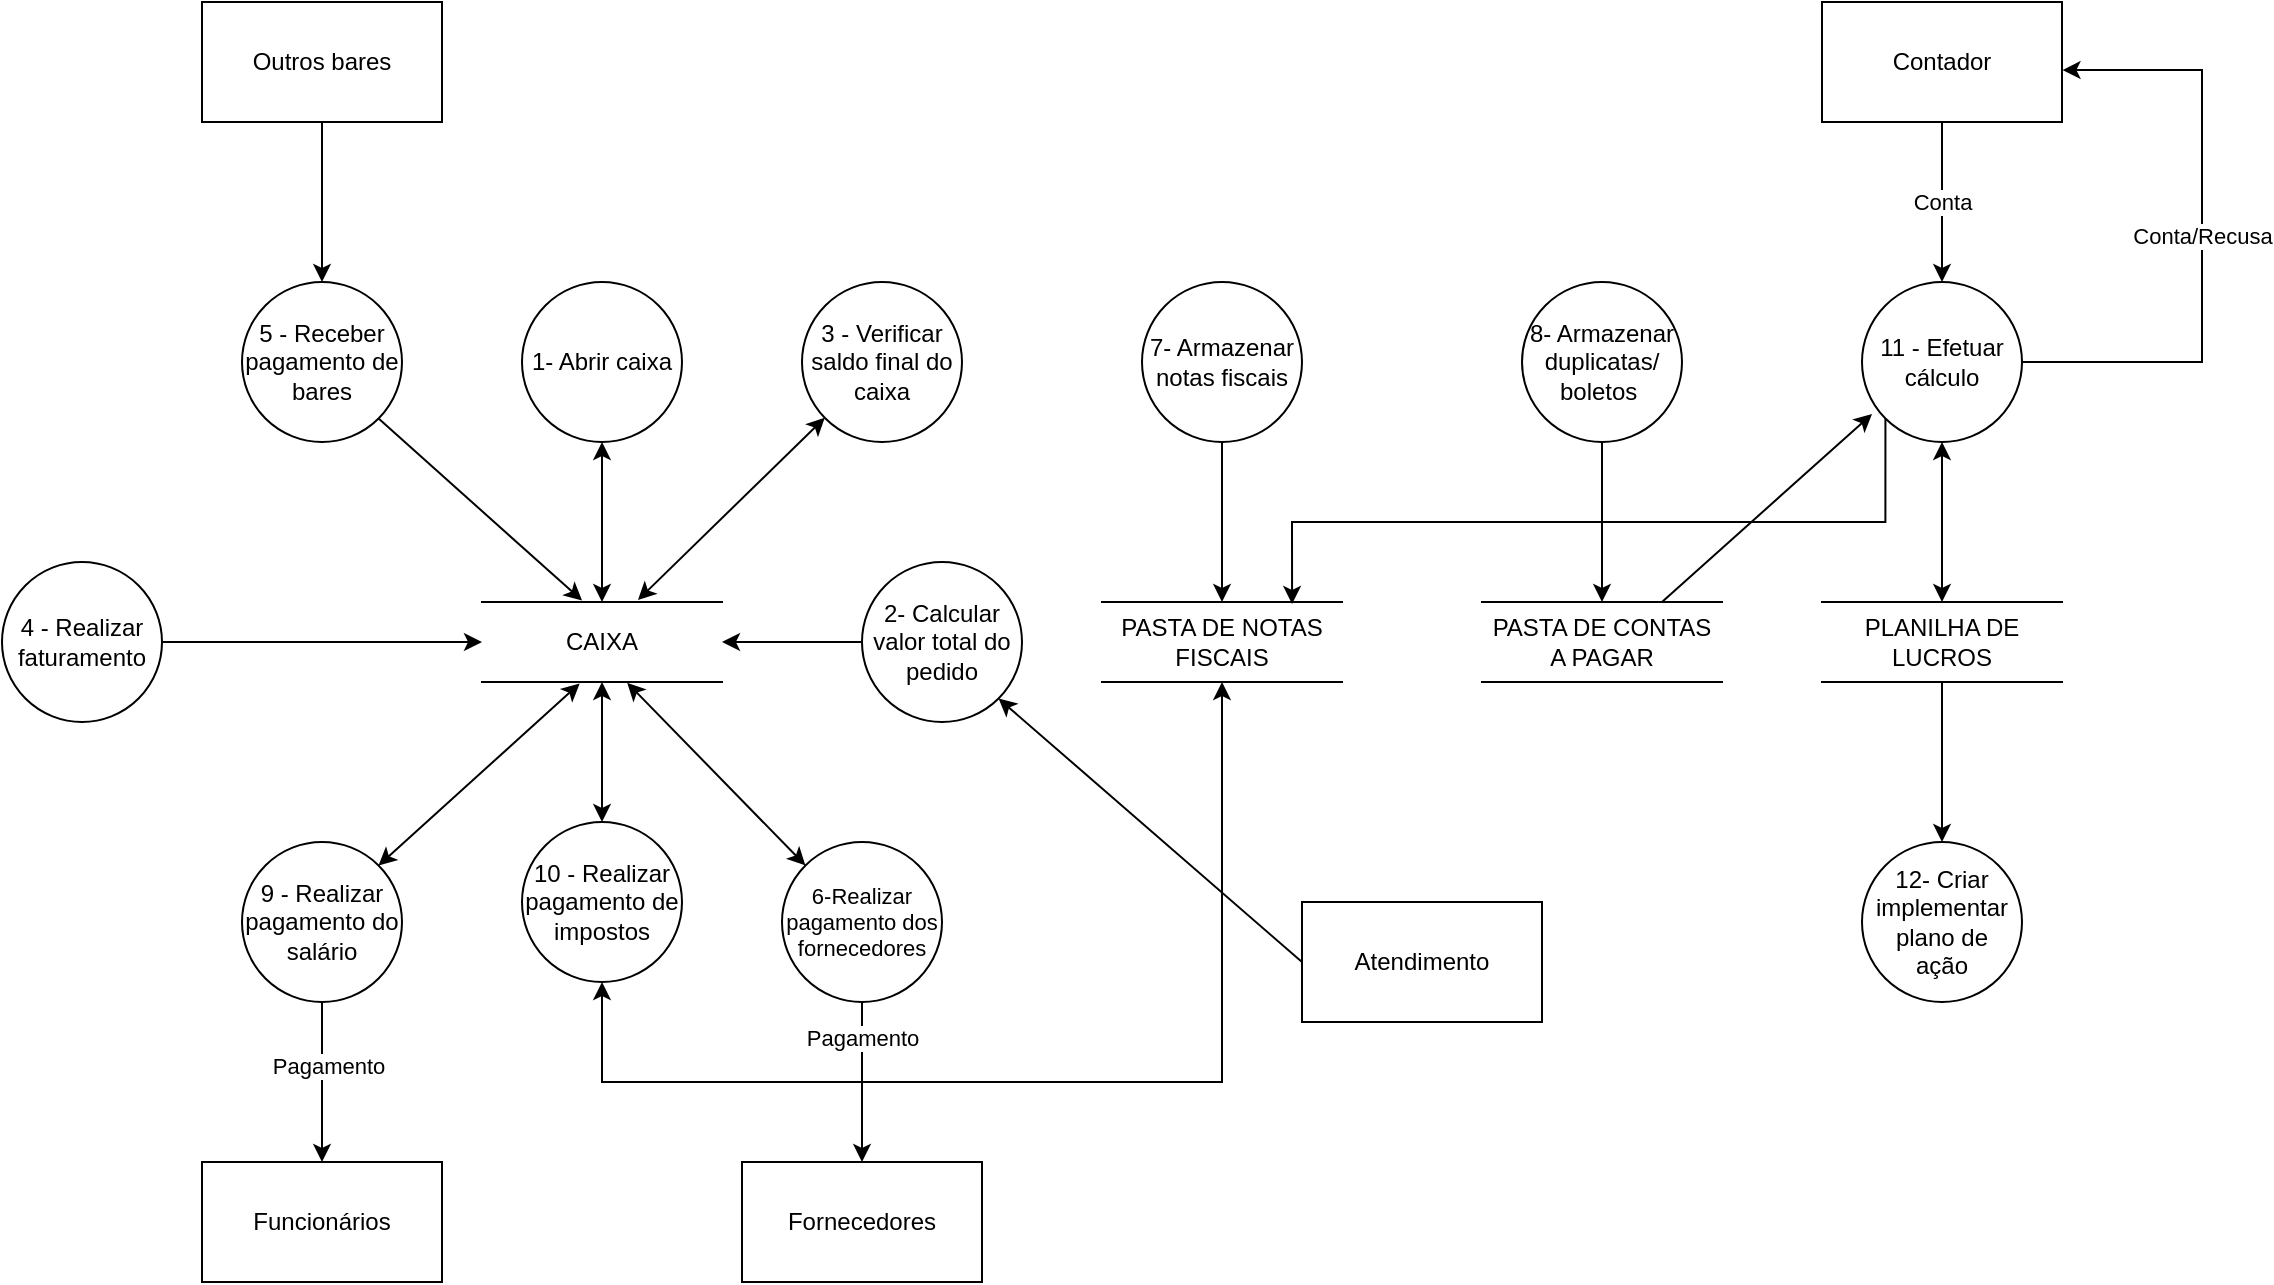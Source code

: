 <mxfile version="12.9.12" type="device"><diagram id="GbOz0Nd0qkdgYAGftv0R" name="Page-1"><mxGraphModel dx="1320" dy="433" grid="1" gridSize="10" guides="1" tooltips="1" connect="1" arrows="1" fold="1" page="1" pageScale="1" pageWidth="827" pageHeight="1169" math="0" shadow="0"><root><mxCell id="0"/><mxCell id="1" parent="0"/><mxCell id="bYGQxbnbJjQR9nTMSgg3-47" value="Conta" style="edgeStyle=orthogonalEdgeStyle;rounded=0;orthogonalLoop=1;jettySize=auto;html=1;exitX=0.5;exitY=1;exitDx=0;exitDy=0;entryX=0.5;entryY=0;entryDx=0;entryDy=0;startArrow=none;startFill=0;" parent="1" source="bYGQxbnbJjQR9nTMSgg3-1" target="bYGQxbnbJjQR9nTMSgg3-12" edge="1"><mxGeometry relative="1" as="geometry"><Array as="points"><mxPoint x="1010" y="150"/><mxPoint x="1010" y="150"/></Array></mxGeometry></mxCell><mxCell id="bYGQxbnbJjQR9nTMSgg3-1" value="Contador" style="rounded=0;whiteSpace=wrap;html=1;" parent="1" vertex="1"><mxGeometry x="950" y="40" width="120" height="60" as="geometry"/></mxCell><mxCell id="bYGQxbnbJjQR9nTMSgg3-2" value="1- Abrir caixa" style="ellipse;whiteSpace=wrap;html=1;aspect=fixed;" parent="1" vertex="1"><mxGeometry x="300" y="180" width="80" height="80" as="geometry"/></mxCell><mxCell id="OptPhXuBTvW8J67bfShj-2" style="edgeStyle=orthogonalEdgeStyle;rounded=0;orthogonalLoop=1;jettySize=auto;html=1;exitX=0.5;exitY=0;exitDx=0;exitDy=0;entryX=0.5;entryY=1;entryDx=0;entryDy=0;startArrow=classic;startFill=1;" parent="1" source="bYGQxbnbJjQR9nTMSgg3-3" target="bYGQxbnbJjQR9nTMSgg3-2" edge="1"><mxGeometry relative="1" as="geometry"/></mxCell><mxCell id="bYGQxbnbJjQR9nTMSgg3-3" value="CAIXA" style="shape=partialRectangle;whiteSpace=wrap;html=1;left=0;right=0;fillColor=none;" parent="1" vertex="1"><mxGeometry x="280" y="340" width="120" height="40" as="geometry"/></mxCell><mxCell id="OptPhXuBTvW8J67bfShj-6" style="edgeStyle=orthogonalEdgeStyle;rounded=0;orthogonalLoop=1;jettySize=auto;html=1;exitX=0.5;exitY=1;exitDx=0;exitDy=0;entryX=0.5;entryY=0;entryDx=0;entryDy=0;" parent="1" source="bYGQxbnbJjQR9nTMSgg3-6" target="OptPhXuBTvW8J67bfShj-4" edge="1"><mxGeometry relative="1" as="geometry"/></mxCell><mxCell id="bYGQxbnbJjQR9nTMSgg3-6" value="7- Armazenar notas fiscais" style="ellipse;whiteSpace=wrap;html=1;aspect=fixed;" parent="1" vertex="1"><mxGeometry x="610" y="180" width="80" height="80" as="geometry"/></mxCell><mxCell id="OptPhXuBTvW8J67bfShj-7" style="edgeStyle=orthogonalEdgeStyle;rounded=0;orthogonalLoop=1;jettySize=auto;html=1;exitX=0.5;exitY=1;exitDx=0;exitDy=0;entryX=0.5;entryY=0;entryDx=0;entryDy=0;" parent="1" source="bYGQxbnbJjQR9nTMSgg3-7" target="bYGQxbnbJjQR9nTMSgg3-19" edge="1"><mxGeometry relative="1" as="geometry"><mxPoint x="840" y="330" as="targetPoint"/></mxGeometry></mxCell><mxCell id="bYGQxbnbJjQR9nTMSgg3-7" value="8- Armazenar duplicatas/&lt;br&gt;boletos&amp;nbsp;" style="ellipse;whiteSpace=wrap;html=1;aspect=fixed;" parent="1" vertex="1"><mxGeometry x="800" y="180" width="80" height="80" as="geometry"/></mxCell><mxCell id="bYGQxbnbJjQR9nTMSgg3-8" value="3 - Verificar saldo final do caixa" style="ellipse;whiteSpace=wrap;html=1;aspect=fixed;" parent="1" vertex="1"><mxGeometry x="440" y="180" width="80" height="80" as="geometry"/></mxCell><mxCell id="Cms1ivZOMBBMwOsKJkLK-6" value="Pagamento" style="edgeStyle=orthogonalEdgeStyle;rounded=0;orthogonalLoop=1;jettySize=auto;html=1;entryX=0.5;entryY=0;entryDx=0;entryDy=0;startArrow=none;startFill=0;" parent="1" source="bYGQxbnbJjQR9nTMSgg3-9" target="Cms1ivZOMBBMwOsKJkLK-5" edge="1"><mxGeometry x="-0.556" relative="1" as="geometry"><mxPoint as="offset"/></mxGeometry></mxCell><mxCell id="bYGQxbnbJjQR9nTMSgg3-9" value="6-Realizar pagamento dos fornecedores" style="ellipse;whiteSpace=wrap;html=1;aspect=fixed;fontSize=11;" parent="1" vertex="1"><mxGeometry x="430" y="460" width="80" height="80" as="geometry"/></mxCell><mxCell id="DkCzVrMfRCZVYR6zBb71-5" style="edgeStyle=orthogonalEdgeStyle;rounded=0;orthogonalLoop=1;jettySize=auto;html=1;exitX=1;exitY=0.5;exitDx=0;exitDy=0;entryX=0;entryY=0.5;entryDx=0;entryDy=0;" parent="1" source="bYGQxbnbJjQR9nTMSgg3-10" target="bYGQxbnbJjQR9nTMSgg3-3" edge="1"><mxGeometry relative="1" as="geometry"><mxPoint x="270" y="360" as="targetPoint"/></mxGeometry></mxCell><mxCell id="bYGQxbnbJjQR9nTMSgg3-10" value="4 - Realizar faturamento" style="ellipse;whiteSpace=wrap;html=1;aspect=fixed;" parent="1" vertex="1"><mxGeometry x="40" y="320" width="80" height="80" as="geometry"/></mxCell><mxCell id="bYGQxbnbJjQR9nTMSgg3-11" value="5 - Receber pagamento de bares" style="ellipse;whiteSpace=wrap;html=1;aspect=fixed;" parent="1" vertex="1"><mxGeometry x="160" y="180" width="80" height="80" as="geometry"/></mxCell><mxCell id="bYGQxbnbJjQR9nTMSgg3-44" style="edgeStyle=orthogonalEdgeStyle;rounded=0;orthogonalLoop=1;jettySize=auto;html=1;exitX=0.5;exitY=0;exitDx=0;exitDy=0;startArrow=classic;startFill=1;entryX=0.5;entryY=1;entryDx=0;entryDy=0;" parent="1" source="bYGQxbnbJjQR9nTMSgg3-38" target="bYGQxbnbJjQR9nTMSgg3-12" edge="1"><mxGeometry relative="1" as="geometry"><mxPoint x="1010" y="310" as="sourcePoint"/></mxGeometry></mxCell><mxCell id="bYGQxbnbJjQR9nTMSgg3-48" value="Conta/Recusa" style="edgeStyle=orthogonalEdgeStyle;rounded=0;orthogonalLoop=1;jettySize=auto;html=1;exitX=1;exitY=0.5;exitDx=0;exitDy=0;startArrow=none;startFill=0;entryX=1.002;entryY=0.567;entryDx=0;entryDy=0;entryPerimeter=0;" parent="1" source="bYGQxbnbJjQR9nTMSgg3-12" target="bYGQxbnbJjQR9nTMSgg3-1" edge="1"><mxGeometry relative="1" as="geometry"><mxPoint x="1130" y="80" as="targetPoint"/><Array as="points"><mxPoint x="1140" y="220"/><mxPoint x="1140" y="74"/></Array></mxGeometry></mxCell><mxCell id="DkCzVrMfRCZVYR6zBb71-7" style="edgeStyle=orthogonalEdgeStyle;rounded=0;orthogonalLoop=1;jettySize=auto;html=1;exitX=0;exitY=1;exitDx=0;exitDy=0;entryX=0.792;entryY=0.025;entryDx=0;entryDy=0;entryPerimeter=0;" parent="1" source="bYGQxbnbJjQR9nTMSgg3-12" target="OptPhXuBTvW8J67bfShj-4" edge="1"><mxGeometry relative="1" as="geometry"><Array as="points"><mxPoint x="982" y="300"/><mxPoint x="685" y="300"/></Array></mxGeometry></mxCell><mxCell id="bYGQxbnbJjQR9nTMSgg3-12" value="11 - Efetuar cálculo" style="ellipse;whiteSpace=wrap;html=1;aspect=fixed;" parent="1" vertex="1"><mxGeometry x="970" y="180" width="80" height="80" as="geometry"/></mxCell><mxCell id="Cms1ivZOMBBMwOsKJkLK-9" style="edgeStyle=orthogonalEdgeStyle;rounded=0;orthogonalLoop=1;jettySize=auto;html=1;entryX=0.5;entryY=0;entryDx=0;entryDy=0;startArrow=none;startFill=0;" parent="1" source="bYGQxbnbJjQR9nTMSgg3-13" target="Cms1ivZOMBBMwOsKJkLK-7" edge="1"><mxGeometry relative="1" as="geometry"/></mxCell><mxCell id="Cms1ivZOMBBMwOsKJkLK-10" value="Pagamento" style="edgeLabel;html=1;align=center;verticalAlign=middle;resizable=0;points=[];" parent="Cms1ivZOMBBMwOsKJkLK-9" vertex="1" connectable="0"><mxGeometry x="-0.208" y="3" relative="1" as="geometry"><mxPoint as="offset"/></mxGeometry></mxCell><mxCell id="bYGQxbnbJjQR9nTMSgg3-13" value="9 - Realizar pagamento do salário" style="ellipse;whiteSpace=wrap;html=1;aspect=fixed;" parent="1" vertex="1"><mxGeometry x="160" y="460" width="80" height="80" as="geometry"/></mxCell><mxCell id="bYGQxbnbJjQR9nTMSgg3-30" value="" style="edgeStyle=orthogonalEdgeStyle;rounded=0;orthogonalLoop=1;jettySize=auto;html=1;startArrow=classic;startFill=1;" parent="1" source="bYGQxbnbJjQR9nTMSgg3-14" target="bYGQxbnbJjQR9nTMSgg3-3" edge="1"><mxGeometry relative="1" as="geometry"/></mxCell><mxCell id="OptPhXuBTvW8J67bfShj-10" style="edgeStyle=orthogonalEdgeStyle;rounded=0;orthogonalLoop=1;jettySize=auto;html=1;exitX=0.5;exitY=1;exitDx=0;exitDy=0;startArrow=classic;startFill=1;entryX=0.5;entryY=1;entryDx=0;entryDy=0;" parent="1" source="bYGQxbnbJjQR9nTMSgg3-14" target="OptPhXuBTvW8J67bfShj-4" edge="1"><mxGeometry relative="1" as="geometry"><mxPoint x="650" y="390" as="targetPoint"/><Array as="points"><mxPoint x="340" y="580"/><mxPoint x="650" y="580"/></Array></mxGeometry></mxCell><mxCell id="bYGQxbnbJjQR9nTMSgg3-14" value="10 - Realizar pagamento de impostos" style="ellipse;whiteSpace=wrap;html=1;aspect=fixed;" parent="1" vertex="1"><mxGeometry x="300" y="450" width="80" height="80" as="geometry"/></mxCell><mxCell id="bYGQxbnbJjQR9nTMSgg3-45" style="edgeStyle=orthogonalEdgeStyle;rounded=0;orthogonalLoop=1;jettySize=auto;html=1;exitX=0.5;exitY=1;exitDx=0;exitDy=0;entryX=0.5;entryY=0;entryDx=0;entryDy=0;startArrow=none;startFill=0;" parent="1" source="bYGQxbnbJjQR9nTMSgg3-38" target="bYGQxbnbJjQR9nTMSgg3-15" edge="1"><mxGeometry relative="1" as="geometry"/></mxCell><mxCell id="bYGQxbnbJjQR9nTMSgg3-15" value="12- Criar implementar plano de &lt;br&gt;ação" style="ellipse;whiteSpace=wrap;html=1;aspect=fixed;" parent="1" vertex="1"><mxGeometry x="970" y="460" width="80" height="80" as="geometry"/></mxCell><mxCell id="bYGQxbnbJjQR9nTMSgg3-19" value="PASTA DE CONTAS A PAGAR" style="shape=partialRectangle;whiteSpace=wrap;html=1;left=0;right=0;fillColor=none;" parent="1" vertex="1"><mxGeometry x="780" y="340" width="120" height="40" as="geometry"/></mxCell><mxCell id="bYGQxbnbJjQR9nTMSgg3-31" value="" style="endArrow=classic;html=1;exitX=1;exitY=0;exitDx=0;exitDy=0;entryX=0.407;entryY=1.019;entryDx=0;entryDy=0;entryPerimeter=0;startArrow=classic;startFill=1;" parent="1" source="bYGQxbnbJjQR9nTMSgg3-13" target="bYGQxbnbJjQR9nTMSgg3-3" edge="1"><mxGeometry width="50" height="50" relative="1" as="geometry"><mxPoint x="230" y="460" as="sourcePoint"/><mxPoint x="320" y="380" as="targetPoint"/></mxGeometry></mxCell><mxCell id="bYGQxbnbJjQR9nTMSgg3-32" value="" style="endArrow=classic;html=1;exitX=0;exitY=0;exitDx=0;exitDy=0;entryX=0.605;entryY=1.01;entryDx=0;entryDy=0;entryPerimeter=0;startArrow=classic;startFill=1;" parent="1" source="bYGQxbnbJjQR9nTMSgg3-9" target="bYGQxbnbJjQR9nTMSgg3-3" edge="1"><mxGeometry width="50" height="50" relative="1" as="geometry"><mxPoint x="420" y="450" as="sourcePoint"/><mxPoint x="300" y="360" as="targetPoint"/></mxGeometry></mxCell><mxCell id="bYGQxbnbJjQR9nTMSgg3-38" value="PLANILHA DE LUCROS" style="shape=partialRectangle;whiteSpace=wrap;html=1;left=0;right=0;fillColor=none;" parent="1" vertex="1"><mxGeometry x="950" y="340" width="120" height="40" as="geometry"/></mxCell><mxCell id="bYGQxbnbJjQR9nTMSgg3-40" value="" style="endArrow=classic;html=1;entryX=0.417;entryY=-0.018;entryDx=0;entryDy=0;entryPerimeter=0;exitX=1;exitY=1;exitDx=0;exitDy=0;" parent="1" source="bYGQxbnbJjQR9nTMSgg3-11" target="bYGQxbnbJjQR9nTMSgg3-3" edge="1"><mxGeometry width="50" height="50" relative="1" as="geometry"><mxPoint x="250" y="270" as="sourcePoint"/><mxPoint x="200" y="320" as="targetPoint"/></mxGeometry></mxCell><mxCell id="OptPhXuBTvW8J67bfShj-3" value="" style="endArrow=classic;html=1;exitX=0.65;exitY=-0.025;exitDx=0;exitDy=0;exitPerimeter=0;startArrow=classic;startFill=1;" parent="1" source="bYGQxbnbJjQR9nTMSgg3-3" target="bYGQxbnbJjQR9nTMSgg3-8" edge="1"><mxGeometry width="50" height="50" relative="1" as="geometry"><mxPoint x="370" y="330" as="sourcePoint"/><mxPoint x="450" y="260" as="targetPoint"/></mxGeometry></mxCell><mxCell id="OptPhXuBTvW8J67bfShj-4" value="PASTA DE NOTAS FISCAIS" style="shape=partialRectangle;whiteSpace=wrap;html=1;left=0;right=0;fillColor=none;" parent="1" vertex="1"><mxGeometry x="590" y="340" width="120" height="40" as="geometry"/></mxCell><mxCell id="OptPhXuBTvW8J67bfShj-8" value="" style="endArrow=classic;html=1;entryX=0.063;entryY=0.825;entryDx=0;entryDy=0;entryPerimeter=0;" parent="1" target="bYGQxbnbJjQR9nTMSgg3-12" edge="1"><mxGeometry width="50" height="50" relative="1" as="geometry"><mxPoint x="870" y="340" as="sourcePoint"/><mxPoint x="970" y="250" as="targetPoint"/></mxGeometry></mxCell><mxCell id="flxV3Y6tq5NettVZ8xo9-2" style="edgeStyle=orthogonalEdgeStyle;rounded=0;orthogonalLoop=1;jettySize=auto;html=1;entryX=1;entryY=0.5;entryDx=0;entryDy=0;" parent="1" source="flxV3Y6tq5NettVZ8xo9-1" target="bYGQxbnbJjQR9nTMSgg3-3" edge="1"><mxGeometry relative="1" as="geometry"/></mxCell><mxCell id="flxV3Y6tq5NettVZ8xo9-1" value="2- Calcular valor total do pedido" style="ellipse;whiteSpace=wrap;html=1;aspect=fixed;" parent="1" vertex="1"><mxGeometry x="470" y="320" width="80" height="80" as="geometry"/></mxCell><mxCell id="Cms1ivZOMBBMwOsKJkLK-2" style="edgeStyle=orthogonalEdgeStyle;rounded=0;orthogonalLoop=1;jettySize=auto;html=1;entryX=0.5;entryY=0;entryDx=0;entryDy=0;" parent="1" source="Cms1ivZOMBBMwOsKJkLK-1" target="bYGQxbnbJjQR9nTMSgg3-11" edge="1"><mxGeometry relative="1" as="geometry"/></mxCell><mxCell id="Cms1ivZOMBBMwOsKJkLK-1" value="Outros bares" style="rounded=0;whiteSpace=wrap;html=1;" parent="1" vertex="1"><mxGeometry x="140" y="40" width="120" height="60" as="geometry"/></mxCell><mxCell id="Cms1ivZOMBBMwOsKJkLK-3" value="Atendimento" style="rounded=0;whiteSpace=wrap;html=1;" parent="1" vertex="1"><mxGeometry x="690" y="490" width="120" height="60" as="geometry"/></mxCell><mxCell id="Cms1ivZOMBBMwOsKJkLK-4" value="" style="endArrow=classic;html=1;exitX=0;exitY=0.5;exitDx=0;exitDy=0;entryX=1;entryY=1;entryDx=0;entryDy=0;" parent="1" source="Cms1ivZOMBBMwOsKJkLK-3" target="flxV3Y6tq5NettVZ8xo9-1" edge="1"><mxGeometry width="50" height="50" relative="1" as="geometry"><mxPoint x="320" y="260" as="sourcePoint"/><mxPoint x="370" y="210" as="targetPoint"/></mxGeometry></mxCell><mxCell id="Cms1ivZOMBBMwOsKJkLK-5" value="Fornecedores" style="rounded=0;whiteSpace=wrap;html=1;" parent="1" vertex="1"><mxGeometry x="410" y="620" width="120" height="60" as="geometry"/></mxCell><mxCell id="Cms1ivZOMBBMwOsKJkLK-7" value="Funcionários" style="rounded=0;whiteSpace=wrap;html=1;" parent="1" vertex="1"><mxGeometry x="140" y="620" width="120" height="60" as="geometry"/></mxCell></root></mxGraphModel></diagram></mxfile>